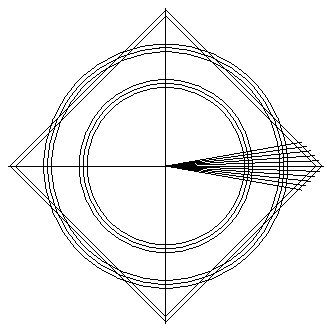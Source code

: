 % optest.mp
% L. Nobre G. 
% 2000

beginfig(1);
%	linecap := squared;
	pickup pencircle scaled 0.1mm;
	numeric salto, i, shif;
	pair cen;
	shif = 2cm;
	cen = (10.5cm,14.845cm);
	draw ((-shif,0)--(shif,0)) shifted cen;
	draw ((0,-shif)--(0,shif)) shifted cen;
	pickup pencircle scaled 0.05mm;
	salto = 1mm;
	for i = 20 upto 22:
		draw fullcircle scaled (i*salto) shifted cen;
	endfor;
	for i = 27 upto 28:
		draw unitsquare shifted (-0.5,-0.5) 
				scaled (i*salto) 
				rotated 45 shifted cen;
	endfor;
	for i = 29 upto 31:
		draw fullcircle scaled (i*salto) shifted cen;
	endfor;
	for i = -10 step 2 until 10:
		draw (origin--shif*(1-0.0125*abs(i))*dir(i)) shifted cen;
	endfor;
endfig;

beginfig(2);
	linecap := squared;
	pickup pensquare scaled 0.15mm;
	numeric salto, ix, iy;
	path face;
	picture descrit;
	salto = 0.3in;
	face = unitsquare xscaled 1.33 scaled 2;
	fill face withcolor red;
	draw face;
	descrit = currentpicture;
	currentpicture := nullpicture;
	for iy = 1 upto 5:
	    for ix = 1 upto 5:
		draw descrit shifted ( ix*salto, iy*salto );
	    endfor;
	endfor;
endfig;

end;
